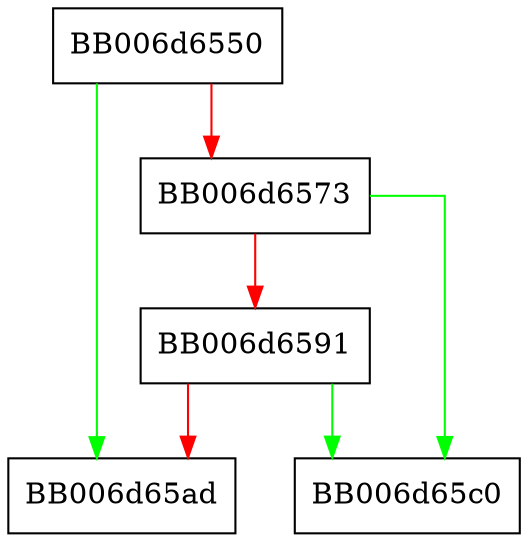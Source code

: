 digraph x448_gen_init {
  node [shape="box"];
  graph [splines=ortho];
  BB006d6550 -> BB006d65ad [color="green"];
  BB006d6550 -> BB006d6573 [color="red"];
  BB006d6573 -> BB006d65c0 [color="green"];
  BB006d6573 -> BB006d6591 [color="red"];
  BB006d6591 -> BB006d65c0 [color="green"];
  BB006d6591 -> BB006d65ad [color="red"];
}